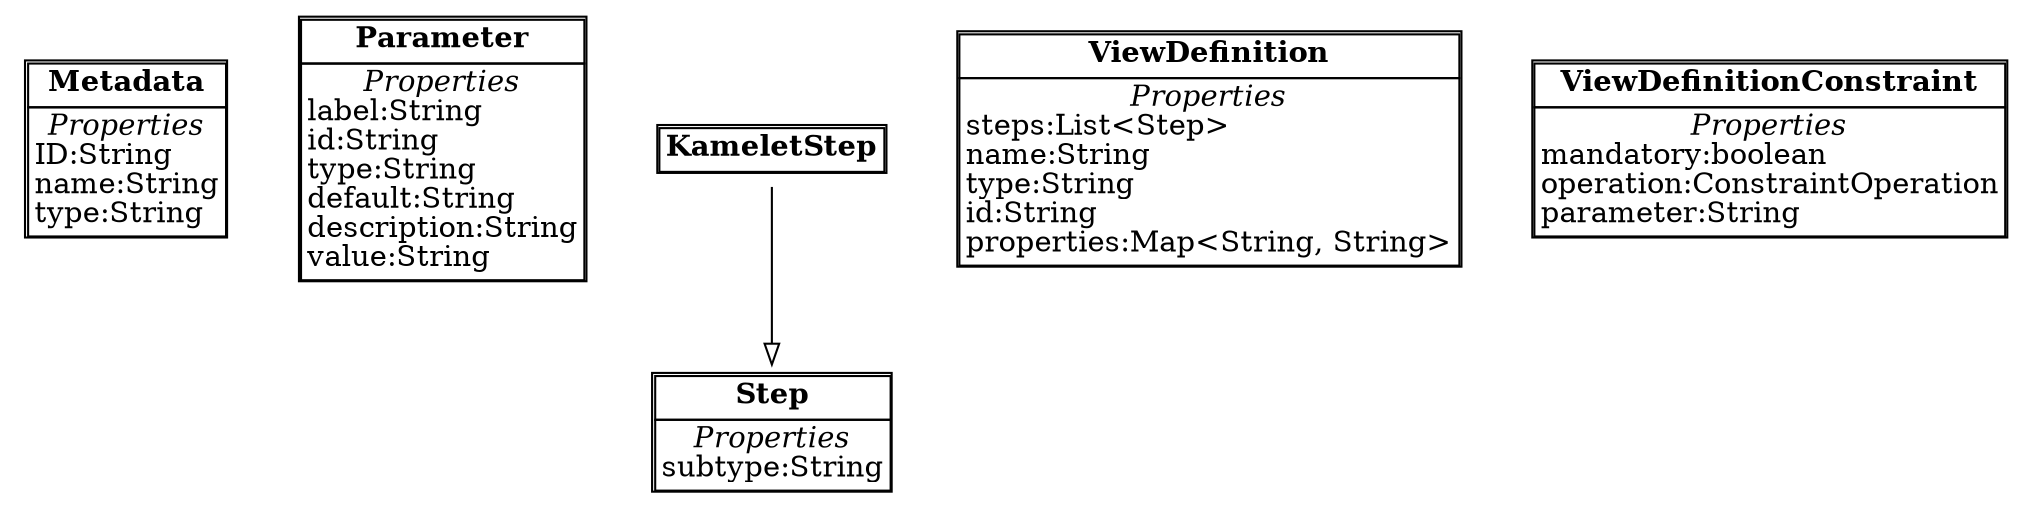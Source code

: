 digraph ClassDiagram {
	node [shape=plaintext]
	edge [arrowhead=empty];

"Metadata" [ label = <<TABLE CELLSPACING="0">
	<TR><TD><B>Metadata</B></TD></TR>
	<TR><TD><I>Properties</I><BR/>
ID:String<BR align="left" />name:String<BR align="left" />type:String<BR align="left" />

</TD></TR>


</TABLE>>]


"Parameter" [ label = <<TABLE CELLSPACING="0">
	<TR><TD><B>Parameter</B></TD></TR>
	<TR><TD><I>Properties</I><BR/>
label:String<BR align="left" />id:String<BR align="left" />type:String<BR align="left" />default:String<BR align="left" />description:String<BR align="left" />value:String<BR align="left" />

</TD></TR>


</TABLE>>]


"Step" [ label = <<TABLE CELLSPACING="0">
	<TR><TD><B>Step</B></TD></TR>
	<TR><TD><I>Properties</I><BR/>
subtype:String<BR align="left" />

</TD></TR>


</TABLE>>]


"KameletStep" [ label = <<TABLE CELLSPACING="0">
	<TR><TD><B>KameletStep</B></TD></TR>
	
</TABLE>>]

	"KameletStep" -> "Step"

"ViewDefinition" [ label = <<TABLE CELLSPACING="0">
	<TR><TD><B>ViewDefinition</B></TD></TR>
	<TR><TD><I>Properties</I><BR/>
steps:List&lt;Step&gt;<BR align="left" />name:String<BR align="left" />type:String<BR align="left" />id:String<BR align="left" />properties:Map&lt;String, String&gt;<BR align="left" />

</TD></TR>


</TABLE>>]


"ViewDefinitionConstraint" [ label = <<TABLE CELLSPACING="0">
	<TR><TD><B>ViewDefinitionConstraint</B></TD></TR>
	<TR><TD><I>Properties</I><BR/>
mandatory:boolean<BR align="left" />operation:ConstraintOperation<BR align="left" />parameter:String<BR align="left" />

</TD></TR>


</TABLE>>]




}

